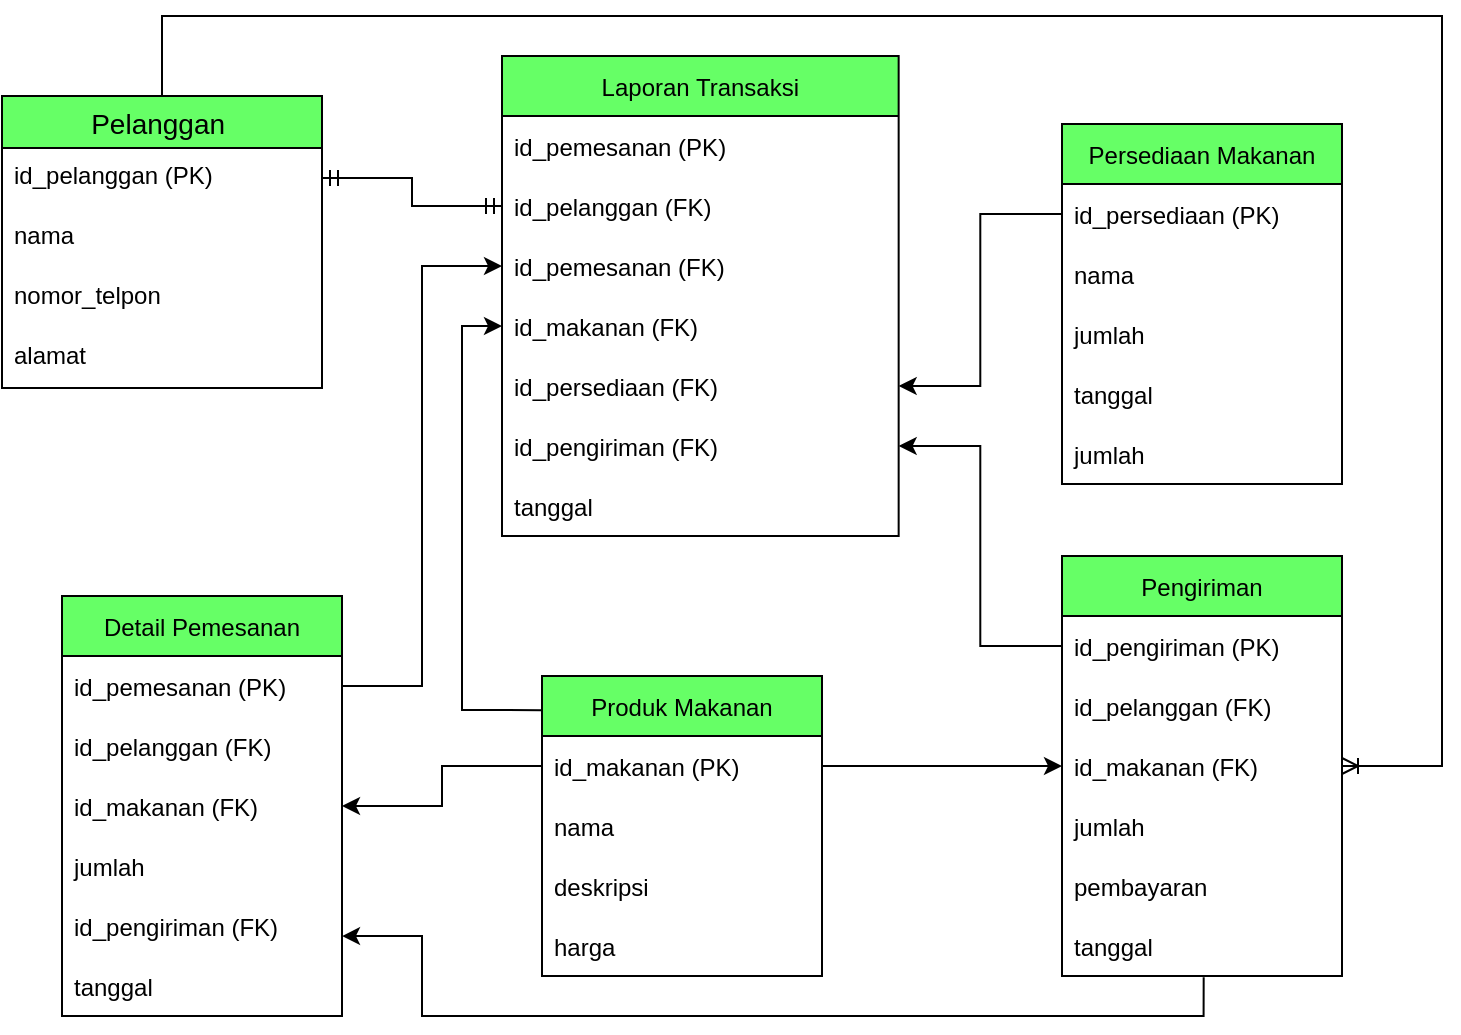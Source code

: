 <mxfile version="20.4.0" type="device"><diagram id="R2lEEEUBdFMjLlhIrx00" name="Page-1"><mxGraphModel dx="868" dy="460" grid="1" gridSize="10" guides="1" tooltips="1" connect="1" arrows="1" fold="1" page="1" pageScale="1" pageWidth="850" pageHeight="1100" background="#ffffff" math="0" shadow="0" extFonts="Permanent Marker^https://fonts.googleapis.com/css?family=Permanent+Marker"><root><mxCell id="0"/><mxCell id="1" parent="0"/><mxCell id="v3Kn0E0XWFvTkH8561p6-1" value="Pelanggan " style="swimlane;fontStyle=0;childLayout=stackLayout;horizontal=1;startSize=26;horizontalStack=0;resizeParent=1;resizeParentMax=0;resizeLast=0;collapsible=1;marginBottom=0;align=center;fontSize=14;fillColor=#66FF66;rounded=0;" parent="1" vertex="1"><mxGeometry x="60" y="390" width="160" height="146" as="geometry"/></mxCell><mxCell id="v3Kn0E0XWFvTkH8561p6-2" value="id_pelanggan (PK)" style="text;strokeColor=none;fillColor=none;spacingLeft=4;spacingRight=4;overflow=hidden;rotatable=0;points=[[0,0.5],[1,0.5]];portConstraint=eastwest;fontSize=12;rounded=0;" parent="v3Kn0E0XWFvTkH8561p6-1" vertex="1"><mxGeometry y="26" width="160" height="30" as="geometry"/></mxCell><mxCell id="v3Kn0E0XWFvTkH8561p6-3" value="nama" style="text;strokeColor=none;fillColor=none;spacingLeft=4;spacingRight=4;overflow=hidden;rotatable=0;points=[[0,0.5],[1,0.5]];portConstraint=eastwest;fontSize=12;rounded=0;" parent="v3Kn0E0XWFvTkH8561p6-1" vertex="1"><mxGeometry y="56" width="160" height="30" as="geometry"/></mxCell><mxCell id="v3Kn0E0XWFvTkH8561p6-4" value="nomor_telpon" style="text;strokeColor=none;fillColor=none;spacingLeft=4;spacingRight=4;overflow=hidden;rotatable=0;points=[[0,0.5],[1,0.5]];portConstraint=eastwest;fontSize=12;rounded=0;" parent="v3Kn0E0XWFvTkH8561p6-1" vertex="1"><mxGeometry y="86" width="160" height="30" as="geometry"/></mxCell><mxCell id="v3Kn0E0XWFvTkH8561p6-5" value="alamat" style="text;strokeColor=none;fillColor=none;spacingLeft=4;spacingRight=4;overflow=hidden;rotatable=0;points=[[0,0.5],[1,0.5]];portConstraint=eastwest;fontSize=12;rounded=0;" parent="v3Kn0E0XWFvTkH8561p6-1" vertex="1"><mxGeometry y="116" width="160" height="30" as="geometry"/></mxCell><mxCell id="v3Kn0E0XWFvTkH8561p6-10" value="Laporan Transaksi" style="swimlane;fontStyle=0;childLayout=stackLayout;horizontal=1;startSize=30;horizontalStack=0;resizeParent=1;resizeParentMax=0;resizeLast=0;collapsible=1;marginBottom=0;fillColor=#66FF66;rounded=0;" parent="1" vertex="1"><mxGeometry x="310" y="370" width="198.33" height="240" as="geometry"><mxRectangle x="200" y="640" width="140" height="30" as="alternateBounds"/></mxGeometry></mxCell><mxCell id="v3Kn0E0XWFvTkH8561p6-23" value="id_pemesanan (PK)" style="text;strokeColor=none;fillColor=none;align=left;verticalAlign=middle;spacingLeft=4;spacingRight=4;overflow=hidden;points=[[0,0.5],[1,0.5]];portConstraint=eastwest;rotatable=0;rounded=0;" parent="v3Kn0E0XWFvTkH8561p6-10" vertex="1"><mxGeometry y="30" width="198.33" height="30" as="geometry"/></mxCell><mxCell id="v3Kn0E0XWFvTkH8561p6-22" value="id_pelanggan (FK)" style="text;strokeColor=none;fillColor=none;align=left;verticalAlign=middle;spacingLeft=4;spacingRight=4;overflow=hidden;points=[[0,0.5],[1,0.5]];portConstraint=eastwest;rotatable=0;rounded=0;" parent="v3Kn0E0XWFvTkH8561p6-10" vertex="1"><mxGeometry y="60" width="198.33" height="30" as="geometry"/></mxCell><mxCell id="v3Kn0E0XWFvTkH8561p6-21" value="id_pemesanan (FK)" style="text;strokeColor=none;fillColor=none;align=left;verticalAlign=middle;spacingLeft=4;spacingRight=4;overflow=hidden;points=[[0,0.5],[1,0.5]];portConstraint=eastwest;rotatable=0;rounded=0;" parent="v3Kn0E0XWFvTkH8561p6-10" vertex="1"><mxGeometry y="90" width="198.33" height="30" as="geometry"/></mxCell><mxCell id="v3Kn0E0XWFvTkH8561p6-11" value="id_makanan (FK)" style="text;strokeColor=none;fillColor=none;align=left;verticalAlign=middle;spacingLeft=4;spacingRight=4;overflow=hidden;points=[[0,0.5],[1,0.5]];portConstraint=eastwest;rotatable=0;rounded=0;" parent="v3Kn0E0XWFvTkH8561p6-10" vertex="1"><mxGeometry y="120" width="198.33" height="30" as="geometry"/></mxCell><mxCell id="v3Kn0E0XWFvTkH8561p6-12" value="id_persediaan (FK)" style="text;strokeColor=none;fillColor=none;align=left;verticalAlign=middle;spacingLeft=4;spacingRight=4;overflow=hidden;points=[[0,0.5],[1,0.5]];portConstraint=eastwest;rotatable=0;rounded=0;" parent="v3Kn0E0XWFvTkH8561p6-10" vertex="1"><mxGeometry y="150" width="198.33" height="30" as="geometry"/></mxCell><mxCell id="v3Kn0E0XWFvTkH8561p6-24" value="id_pengiriman (FK)" style="text;strokeColor=none;fillColor=none;align=left;verticalAlign=middle;spacingLeft=4;spacingRight=4;overflow=hidden;points=[[0,0.5],[1,0.5]];portConstraint=eastwest;rotatable=0;rounded=0;" parent="v3Kn0E0XWFvTkH8561p6-10" vertex="1"><mxGeometry y="180" width="198.33" height="30" as="geometry"/></mxCell><mxCell id="v3Kn0E0XWFvTkH8561p6-13" value="tanggal" style="text;strokeColor=none;fillColor=none;align=left;verticalAlign=middle;spacingLeft=4;spacingRight=4;overflow=hidden;points=[[0,0.5],[1,0.5]];portConstraint=eastwest;rotatable=0;rounded=0;" parent="v3Kn0E0XWFvTkH8561p6-10" vertex="1"><mxGeometry y="210" width="198.33" height="30" as="geometry"/></mxCell><mxCell id="v3Kn0E0XWFvTkH8561p6-25" value="Persediaan Makanan" style="swimlane;fontStyle=0;childLayout=stackLayout;horizontal=1;startSize=30;horizontalStack=0;resizeParent=1;resizeParentMax=0;resizeLast=0;collapsible=1;marginBottom=0;fillColor=#66FF66;rounded=0;" parent="1" vertex="1"><mxGeometry x="590" y="404" width="140" height="180" as="geometry"/></mxCell><mxCell id="v3Kn0E0XWFvTkH8561p6-26" value="id_persediaan (PK)" style="text;strokeColor=none;fillColor=none;align=left;verticalAlign=middle;spacingLeft=4;spacingRight=4;overflow=hidden;points=[[0,0.5],[1,0.5]];portConstraint=eastwest;rotatable=0;rounded=0;" parent="v3Kn0E0XWFvTkH8561p6-25" vertex="1"><mxGeometry y="30" width="140" height="30" as="geometry"/></mxCell><mxCell id="v3Kn0E0XWFvTkH8561p6-27" value="nama" style="text;strokeColor=none;fillColor=none;align=left;verticalAlign=middle;spacingLeft=4;spacingRight=4;overflow=hidden;points=[[0,0.5],[1,0.5]];portConstraint=eastwest;rotatable=0;rounded=0;" parent="v3Kn0E0XWFvTkH8561p6-25" vertex="1"><mxGeometry y="60" width="140" height="30" as="geometry"/></mxCell><mxCell id="v3Kn0E0XWFvTkH8561p6-30" value="jumlah" style="text;strokeColor=none;fillColor=none;align=left;verticalAlign=middle;spacingLeft=4;spacingRight=4;overflow=hidden;points=[[0,0.5],[1,0.5]];portConstraint=eastwest;rotatable=0;rounded=0;" parent="v3Kn0E0XWFvTkH8561p6-25" vertex="1"><mxGeometry y="90" width="140" height="30" as="geometry"/></mxCell><mxCell id="v3Kn0E0XWFvTkH8561p6-31" value="tanggal" style="text;strokeColor=none;fillColor=none;align=left;verticalAlign=middle;spacingLeft=4;spacingRight=4;overflow=hidden;points=[[0,0.5],[1,0.5]];portConstraint=eastwest;rotatable=0;rounded=0;" parent="v3Kn0E0XWFvTkH8561p6-25" vertex="1"><mxGeometry y="120" width="140" height="30" as="geometry"/></mxCell><mxCell id="v3Kn0E0XWFvTkH8561p6-28" value="jumlah" style="text;strokeColor=none;fillColor=none;align=left;verticalAlign=middle;spacingLeft=4;spacingRight=4;overflow=hidden;points=[[0,0.5],[1,0.5]];portConstraint=eastwest;rotatable=0;rounded=0;" parent="v3Kn0E0XWFvTkH8561p6-25" vertex="1"><mxGeometry y="150" width="140" height="30" as="geometry"/></mxCell><mxCell id="v3Kn0E0XWFvTkH8561p6-32" value="Detail Pemesanan" style="swimlane;fontStyle=0;childLayout=stackLayout;horizontal=1;startSize=30;horizontalStack=0;resizeParent=1;resizeParentMax=0;resizeLast=0;collapsible=1;marginBottom=0;fillColor=#66FF66;rounded=0;" parent="1" vertex="1"><mxGeometry x="90" y="640" width="140" height="210" as="geometry"/></mxCell><mxCell id="v3Kn0E0XWFvTkH8561p6-33" value="id_pemesanan (PK)" style="text;strokeColor=none;fillColor=none;align=left;verticalAlign=middle;spacingLeft=4;spacingRight=4;overflow=hidden;points=[[0,0.5],[1,0.5]];portConstraint=eastwest;rotatable=0;rounded=0;" parent="v3Kn0E0XWFvTkH8561p6-32" vertex="1"><mxGeometry y="30" width="140" height="30" as="geometry"/></mxCell><mxCell id="v3Kn0E0XWFvTkH8561p6-34" value="id_pelanggan (FK)" style="text;strokeColor=none;fillColor=none;align=left;verticalAlign=middle;spacingLeft=4;spacingRight=4;overflow=hidden;points=[[0,0.5],[1,0.5]];portConstraint=eastwest;rotatable=0;rounded=0;" parent="v3Kn0E0XWFvTkH8561p6-32" vertex="1"><mxGeometry y="60" width="140" height="30" as="geometry"/></mxCell><mxCell id="v3Kn0E0XWFvTkH8561p6-35" value="id_makanan (FK)" style="text;strokeColor=none;fillColor=none;align=left;verticalAlign=middle;spacingLeft=4;spacingRight=4;overflow=hidden;points=[[0,0.5],[1,0.5]];portConstraint=eastwest;rotatable=0;rounded=0;" parent="v3Kn0E0XWFvTkH8561p6-32" vertex="1"><mxGeometry y="90" width="140" height="30" as="geometry"/></mxCell><mxCell id="v3Kn0E0XWFvTkH8561p6-36" value="jumlah" style="text;strokeColor=none;fillColor=none;align=left;verticalAlign=middle;spacingLeft=4;spacingRight=4;overflow=hidden;points=[[0,0.5],[1,0.5]];portConstraint=eastwest;rotatable=0;rounded=0;" parent="v3Kn0E0XWFvTkH8561p6-32" vertex="1"><mxGeometry y="120" width="140" height="30" as="geometry"/></mxCell><mxCell id="v3Kn0E0XWFvTkH8561p6-37" value="id_pengiriman (FK)" style="text;strokeColor=none;fillColor=none;align=left;verticalAlign=middle;spacingLeft=4;spacingRight=4;overflow=hidden;points=[[0,0.5],[1,0.5]];portConstraint=eastwest;rotatable=0;rounded=0;" parent="v3Kn0E0XWFvTkH8561p6-32" vertex="1"><mxGeometry y="150" width="140" height="30" as="geometry"/></mxCell><mxCell id="v3Kn0E0XWFvTkH8561p6-38" value="tanggal" style="text;strokeColor=none;fillColor=none;align=left;verticalAlign=middle;spacingLeft=4;spacingRight=4;overflow=hidden;points=[[0,0.5],[1,0.5]];portConstraint=eastwest;rotatable=0;rounded=0;" parent="v3Kn0E0XWFvTkH8561p6-32" vertex="1"><mxGeometry y="180" width="140" height="30" as="geometry"/></mxCell><mxCell id="v3Kn0E0XWFvTkH8561p6-39" value="Produk Makanan" style="swimlane;fontStyle=0;childLayout=stackLayout;horizontal=1;startSize=30;horizontalStack=0;resizeParent=1;resizeParentMax=0;resizeLast=0;collapsible=1;marginBottom=0;fillColor=#66FF66;rounded=0;" parent="1" vertex="1"><mxGeometry x="330" y="680" width="140" height="150" as="geometry"/></mxCell><mxCell id="v3Kn0E0XWFvTkH8561p6-40" value="id_makanan (PK)" style="text;strokeColor=none;fillColor=none;align=left;verticalAlign=middle;spacingLeft=4;spacingRight=4;overflow=hidden;points=[[0,0.5],[1,0.5]];portConstraint=eastwest;rotatable=0;rounded=0;" parent="v3Kn0E0XWFvTkH8561p6-39" vertex="1"><mxGeometry y="30" width="140" height="30" as="geometry"/></mxCell><mxCell id="v3Kn0E0XWFvTkH8561p6-41" value="nama" style="text;strokeColor=none;fillColor=none;align=left;verticalAlign=middle;spacingLeft=4;spacingRight=4;overflow=hidden;points=[[0,0.5],[1,0.5]];portConstraint=eastwest;rotatable=0;rounded=0;" parent="v3Kn0E0XWFvTkH8561p6-39" vertex="1"><mxGeometry y="60" width="140" height="30" as="geometry"/></mxCell><mxCell id="v3Kn0E0XWFvTkH8561p6-42" value="deskripsi" style="text;strokeColor=none;fillColor=none;align=left;verticalAlign=middle;spacingLeft=4;spacingRight=4;overflow=hidden;points=[[0,0.5],[1,0.5]];portConstraint=eastwest;rotatable=0;rounded=0;" parent="v3Kn0E0XWFvTkH8561p6-39" vertex="1"><mxGeometry y="90" width="140" height="30" as="geometry"/></mxCell><mxCell id="7M9bD3ZoeUJtib_XQ0__-1" value="harga" style="text;strokeColor=none;fillColor=none;align=left;verticalAlign=middle;spacingLeft=4;spacingRight=4;overflow=hidden;points=[[0,0.5],[1,0.5]];portConstraint=eastwest;rotatable=0;rounded=0;" parent="v3Kn0E0XWFvTkH8561p6-39" vertex="1"><mxGeometry y="120" width="140" height="30" as="geometry"/></mxCell><mxCell id="7M9bD3ZoeUJtib_XQ0__-2" value="Pengiriman" style="swimlane;fontStyle=0;childLayout=stackLayout;horizontal=1;startSize=30;horizontalStack=0;resizeParent=1;resizeParentMax=0;resizeLast=0;collapsible=1;marginBottom=0;fillColor=#66FF66;rounded=0;" parent="1" vertex="1"><mxGeometry x="590" y="620" width="140" height="210" as="geometry"/></mxCell><mxCell id="7M9bD3ZoeUJtib_XQ0__-3" value="id_pengiriman (PK)" style="text;strokeColor=none;fillColor=none;align=left;verticalAlign=middle;spacingLeft=4;spacingRight=4;overflow=hidden;points=[[0,0.5],[1,0.5]];portConstraint=eastwest;rotatable=0;rounded=0;" parent="7M9bD3ZoeUJtib_XQ0__-2" vertex="1"><mxGeometry y="30" width="140" height="30" as="geometry"/></mxCell><mxCell id="7M9bD3ZoeUJtib_XQ0__-4" value="id_pelanggan (FK)" style="text;strokeColor=none;fillColor=none;align=left;verticalAlign=middle;spacingLeft=4;spacingRight=4;overflow=hidden;points=[[0,0.5],[1,0.5]];portConstraint=eastwest;rotatable=0;rounded=0;" parent="7M9bD3ZoeUJtib_XQ0__-2" vertex="1"><mxGeometry y="60" width="140" height="30" as="geometry"/></mxCell><mxCell id="7M9bD3ZoeUJtib_XQ0__-5" value="id_makanan (FK)" style="text;strokeColor=none;fillColor=none;align=left;verticalAlign=middle;spacingLeft=4;spacingRight=4;overflow=hidden;points=[[0,0.5],[1,0.5]];portConstraint=eastwest;rotatable=0;rounded=0;" parent="7M9bD3ZoeUJtib_XQ0__-2" vertex="1"><mxGeometry y="90" width="140" height="30" as="geometry"/></mxCell><mxCell id="7M9bD3ZoeUJtib_XQ0__-7" value="jumlah" style="text;strokeColor=none;fillColor=none;align=left;verticalAlign=middle;spacingLeft=4;spacingRight=4;overflow=hidden;points=[[0,0.5],[1,0.5]];portConstraint=eastwest;rotatable=0;rounded=0;" parent="7M9bD3ZoeUJtib_XQ0__-2" vertex="1"><mxGeometry y="120" width="140" height="30" as="geometry"/></mxCell><mxCell id="7M9bD3ZoeUJtib_XQ0__-8" value="pembayaran" style="text;strokeColor=none;fillColor=none;align=left;verticalAlign=middle;spacingLeft=4;spacingRight=4;overflow=hidden;points=[[0,0.5],[1,0.5]];portConstraint=eastwest;rotatable=0;rounded=0;" parent="7M9bD3ZoeUJtib_XQ0__-2" vertex="1"><mxGeometry y="150" width="140" height="30" as="geometry"/></mxCell><mxCell id="7M9bD3ZoeUJtib_XQ0__-6" value="tanggal" style="text;strokeColor=none;fillColor=none;align=left;verticalAlign=middle;spacingLeft=4;spacingRight=4;overflow=hidden;points=[[0,0.5],[1,0.5]];portConstraint=eastwest;rotatable=0;rounded=0;" parent="7M9bD3ZoeUJtib_XQ0__-2" vertex="1"><mxGeometry y="180" width="140" height="30" as="geometry"/></mxCell><mxCell id="7M9bD3ZoeUJtib_XQ0__-16" style="edgeStyle=orthogonalEdgeStyle;rounded=0;orthogonalLoop=1;jettySize=auto;html=1;entryX=0;entryY=0.5;entryDx=0;entryDy=0;" parent="1" source="v3Kn0E0XWFvTkH8561p6-33" target="v3Kn0E0XWFvTkH8561p6-21" edge="1"><mxGeometry relative="1" as="geometry"><mxPoint x="270" y="470" as="targetPoint"/></mxGeometry></mxCell><mxCell id="7M9bD3ZoeUJtib_XQ0__-17" value="" style="endArrow=classic;html=1;rounded=0;exitX=0;exitY=0.114;exitDx=0;exitDy=0;exitPerimeter=0;entryX=0;entryY=0.5;entryDx=0;entryDy=0;" parent="1" source="v3Kn0E0XWFvTkH8561p6-39" target="v3Kn0E0XWFvTkH8561p6-11" edge="1"><mxGeometry width="50" height="50" relative="1" as="geometry"><mxPoint x="300" y="700" as="sourcePoint"/><mxPoint x="290" y="500" as="targetPoint"/><Array as="points"><mxPoint x="290" y="697"/><mxPoint x="290" y="505"/></Array></mxGeometry></mxCell><mxCell id="7M9bD3ZoeUJtib_XQ0__-19" style="edgeStyle=orthogonalEdgeStyle;rounded=0;orthogonalLoop=1;jettySize=auto;html=1;entryX=1;entryY=0.5;entryDx=0;entryDy=0;" parent="1" source="v3Kn0E0XWFvTkH8561p6-40" target="v3Kn0E0XWFvTkH8561p6-35" edge="1"><mxGeometry relative="1" as="geometry"/></mxCell><mxCell id="7M9bD3ZoeUJtib_XQ0__-20" style="edgeStyle=orthogonalEdgeStyle;rounded=0;orthogonalLoop=1;jettySize=auto;html=1;" parent="1" source="v3Kn0E0XWFvTkH8561p6-40" target="7M9bD3ZoeUJtib_XQ0__-5" edge="1"><mxGeometry relative="1" as="geometry"/></mxCell><mxCell id="7M9bD3ZoeUJtib_XQ0__-22" style="edgeStyle=orthogonalEdgeStyle;rounded=0;orthogonalLoop=1;jettySize=auto;html=1;entryX=1;entryY=0.5;entryDx=0;entryDy=0;" parent="1" source="7M9bD3ZoeUJtib_XQ0__-3" target="v3Kn0E0XWFvTkH8561p6-24" edge="1"><mxGeometry relative="1" as="geometry"/></mxCell><mxCell id="7M9bD3ZoeUJtib_XQ0__-23" style="edgeStyle=orthogonalEdgeStyle;rounded=0;orthogonalLoop=1;jettySize=auto;html=1;entryX=1;entryY=0.5;entryDx=0;entryDy=0;" parent="1" source="v3Kn0E0XWFvTkH8561p6-26" target="v3Kn0E0XWFvTkH8561p6-12" edge="1"><mxGeometry relative="1" as="geometry"/></mxCell><mxCell id="7M9bD3ZoeUJtib_XQ0__-25" style="edgeStyle=orthogonalEdgeStyle;rounded=0;orthogonalLoop=1;jettySize=auto;html=1;exitX=0.506;exitY=1.021;exitDx=0;exitDy=0;exitPerimeter=0;entryX=1;entryY=0.667;entryDx=0;entryDy=0;entryPerimeter=0;" parent="1" source="7M9bD3ZoeUJtib_XQ0__-6" target="v3Kn0E0XWFvTkH8561p6-37" edge="1"><mxGeometry relative="1" as="geometry"><mxPoint x="270" y="860" as="targetPoint"/><Array as="points"><mxPoint x="661" y="850"/><mxPoint x="270" y="850"/><mxPoint x="270" y="810"/></Array></mxGeometry></mxCell><mxCell id="YlDIm5ChTWjMw5Yn7g0D-4" value="" style="edgeStyle=orthogonalEdgeStyle;fontSize=12;html=1;endArrow=ERoneToMany;rounded=0;exitX=0.5;exitY=0;exitDx=0;exitDy=0;entryX=1;entryY=0.5;entryDx=0;entryDy=0;" parent="1" source="v3Kn0E0XWFvTkH8561p6-1" target="7M9bD3ZoeUJtib_XQ0__-5" edge="1"><mxGeometry width="100" height="100" relative="1" as="geometry"><mxPoint x="120" y="350" as="sourcePoint"/><mxPoint x="780" y="730" as="targetPoint"/><Array as="points"><mxPoint x="140" y="350"/><mxPoint x="780" y="350"/><mxPoint x="780" y="725"/></Array></mxGeometry></mxCell><mxCell id="HkY2Sx8NmYYwqD__x6o5-1" value="" style="edgeStyle=orthogonalEdgeStyle;fontSize=12;html=1;endArrow=ERmandOne;startArrow=ERmandOne;rounded=0;exitX=1;exitY=0.5;exitDx=0;exitDy=0;entryX=0;entryY=0.5;entryDx=0;entryDy=0;" parent="1" source="v3Kn0E0XWFvTkH8561p6-2" target="v3Kn0E0XWFvTkH8561p6-22" edge="1"><mxGeometry width="100" height="100" relative="1" as="geometry"><mxPoint x="370" y="570" as="sourcePoint"/><mxPoint x="470" y="470" as="targetPoint"/></mxGeometry></mxCell></root></mxGraphModel></diagram></mxfile>